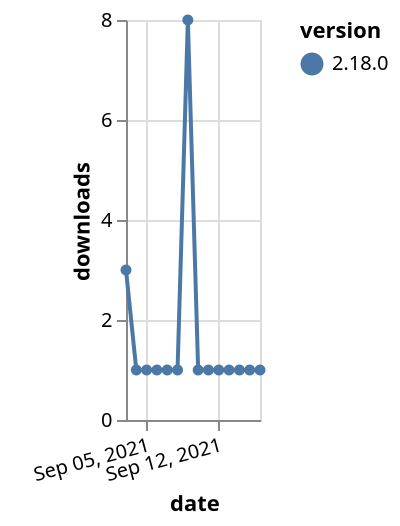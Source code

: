 {"$schema": "https://vega.github.io/schema/vega-lite/v5.json", "description": "A simple bar chart with embedded data.", "data": {"values": [{"date": "2021-09-03", "total": 508, "delta": 3, "version": "2.18.0"}, {"date": "2021-09-04", "total": 509, "delta": 1, "version": "2.18.0"}, {"date": "2021-09-05", "total": 510, "delta": 1, "version": "2.18.0"}, {"date": "2021-09-06", "total": 511, "delta": 1, "version": "2.18.0"}, {"date": "2021-09-07", "total": 512, "delta": 1, "version": "2.18.0"}, {"date": "2021-09-08", "total": 513, "delta": 1, "version": "2.18.0"}, {"date": "2021-09-09", "total": 521, "delta": 8, "version": "2.18.0"}, {"date": "2021-09-10", "total": 522, "delta": 1, "version": "2.18.0"}, {"date": "2021-09-11", "total": 523, "delta": 1, "version": "2.18.0"}, {"date": "2021-09-12", "total": 524, "delta": 1, "version": "2.18.0"}, {"date": "2021-09-13", "total": 525, "delta": 1, "version": "2.18.0"}, {"date": "2021-09-14", "total": 526, "delta": 1, "version": "2.18.0"}, {"date": "2021-09-15", "total": 527, "delta": 1, "version": "2.18.0"}, {"date": "2021-09-16", "total": 528, "delta": 1, "version": "2.18.0"}]}, "width": "container", "mark": {"type": "line", "point": {"filled": true}}, "encoding": {"x": {"field": "date", "type": "temporal", "timeUnit": "yearmonthdate", "title": "date", "axis": {"labelAngle": -15}}, "y": {"field": "delta", "type": "quantitative", "title": "downloads"}, "color": {"field": "version", "type": "nominal"}, "tooltip": {"field": "delta"}}}